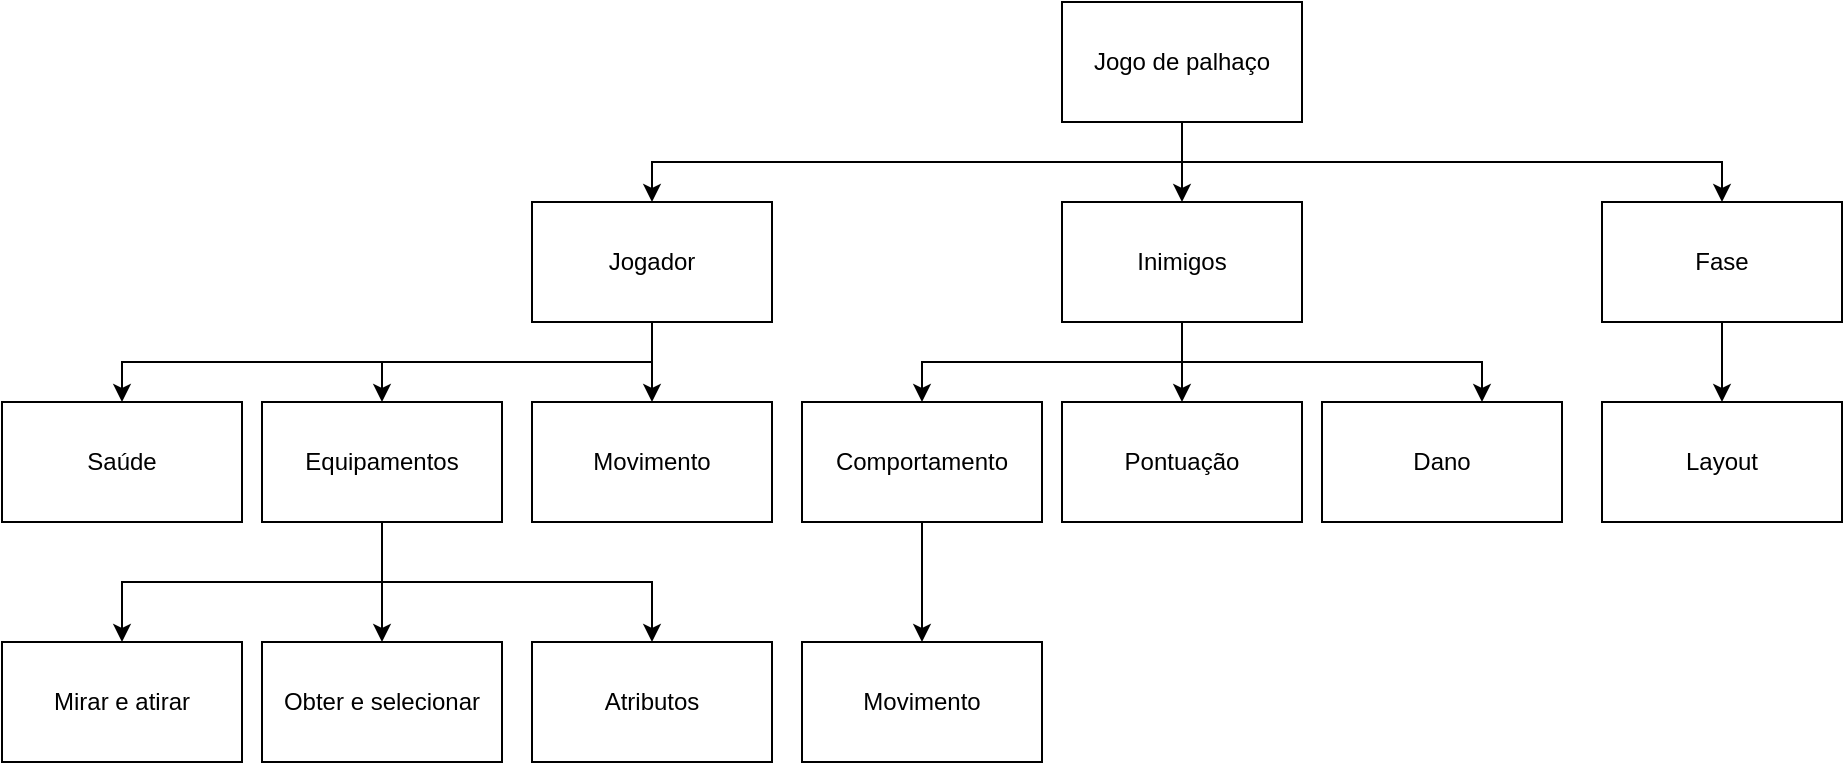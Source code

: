 <mxfile version="17.4.2" type="device"><diagram id="qtu7QssL0RVMN9gNhs2o" name="Página-1"><mxGraphModel dx="1422" dy="857" grid="1" gridSize="10" guides="1" tooltips="1" connect="1" arrows="1" fold="1" page="1" pageScale="1" pageWidth="1169" pageHeight="827" math="0" shadow="0"><root><mxCell id="0"/><mxCell id="1" parent="0"/><mxCell id="7-l_6yI4wpt65syqHb1J-11" style="edgeStyle=orthogonalEdgeStyle;rounded=0;orthogonalLoop=1;jettySize=auto;html=1;" edge="1" parent="1" source="7-l_6yI4wpt65syqHb1J-1" target="7-l_6yI4wpt65syqHb1J-2"><mxGeometry relative="1" as="geometry"><Array as="points"><mxPoint x="760" y="160"/><mxPoint x="495" y="160"/></Array></mxGeometry></mxCell><mxCell id="7-l_6yI4wpt65syqHb1J-13" style="edgeStyle=orthogonalEdgeStyle;rounded=0;orthogonalLoop=1;jettySize=auto;html=1;" edge="1" parent="1" source="7-l_6yI4wpt65syqHb1J-1" target="7-l_6yI4wpt65syqHb1J-12"><mxGeometry relative="1" as="geometry"/></mxCell><mxCell id="7-l_6yI4wpt65syqHb1J-21" style="edgeStyle=orthogonalEdgeStyle;rounded=0;orthogonalLoop=1;jettySize=auto;html=1;" edge="1" parent="1" source="7-l_6yI4wpt65syqHb1J-1" target="7-l_6yI4wpt65syqHb1J-20"><mxGeometry relative="1" as="geometry"><Array as="points"><mxPoint x="760" y="160"/><mxPoint x="1030" y="160"/></Array></mxGeometry></mxCell><mxCell id="7-l_6yI4wpt65syqHb1J-1" value="Jogo de palhaço" style="rounded=0;whiteSpace=wrap;html=1;" vertex="1" parent="1"><mxGeometry x="700" y="80" width="120" height="60" as="geometry"/></mxCell><mxCell id="7-l_6yI4wpt65syqHb1J-9" style="edgeStyle=orthogonalEdgeStyle;rounded=0;orthogonalLoop=1;jettySize=auto;html=1;" edge="1" parent="1" source="7-l_6yI4wpt65syqHb1J-2" target="7-l_6yI4wpt65syqHb1J-3"><mxGeometry relative="1" as="geometry"><Array as="points"><mxPoint x="495" y="260"/><mxPoint x="360" y="260"/></Array></mxGeometry></mxCell><mxCell id="7-l_6yI4wpt65syqHb1J-10" style="edgeStyle=orthogonalEdgeStyle;rounded=0;orthogonalLoop=1;jettySize=auto;html=1;" edge="1" parent="1" source="7-l_6yI4wpt65syqHb1J-2" target="7-l_6yI4wpt65syqHb1J-4"><mxGeometry relative="1" as="geometry"/></mxCell><mxCell id="7-l_6yI4wpt65syqHb1J-30" style="edgeStyle=orthogonalEdgeStyle;rounded=0;orthogonalLoop=1;jettySize=auto;html=1;" edge="1" parent="1" source="7-l_6yI4wpt65syqHb1J-2" target="7-l_6yI4wpt65syqHb1J-29"><mxGeometry relative="1" as="geometry"><Array as="points"><mxPoint x="495" y="260"/><mxPoint x="230" y="260"/></Array></mxGeometry></mxCell><mxCell id="7-l_6yI4wpt65syqHb1J-2" value="Jogador" style="rounded=0;whiteSpace=wrap;html=1;" vertex="1" parent="1"><mxGeometry x="435" y="180" width="120" height="60" as="geometry"/></mxCell><mxCell id="7-l_6yI4wpt65syqHb1J-7" style="edgeStyle=orthogonalEdgeStyle;rounded=0;orthogonalLoop=1;jettySize=auto;html=1;" edge="1" parent="1" target="7-l_6yI4wpt65syqHb1J-5"><mxGeometry relative="1" as="geometry"><mxPoint x="300" y="340" as="sourcePoint"/><Array as="points"><mxPoint x="360" y="340"/><mxPoint x="360" y="370"/><mxPoint x="230" y="370"/></Array></mxGeometry></mxCell><mxCell id="7-l_6yI4wpt65syqHb1J-8" style="edgeStyle=orthogonalEdgeStyle;rounded=0;orthogonalLoop=1;jettySize=auto;html=1;" edge="1" parent="1" target="7-l_6yI4wpt65syqHb1J-6"><mxGeometry relative="1" as="geometry"><mxPoint x="300" y="340" as="sourcePoint"/><Array as="points"><mxPoint x="360" y="340"/></Array></mxGeometry></mxCell><mxCell id="7-l_6yI4wpt65syqHb1J-34" style="edgeStyle=orthogonalEdgeStyle;rounded=0;orthogonalLoop=1;jettySize=auto;html=1;" edge="1" parent="1" source="7-l_6yI4wpt65syqHb1J-3" target="7-l_6yI4wpt65syqHb1J-33"><mxGeometry relative="1" as="geometry"><Array as="points"><mxPoint x="360" y="370"/><mxPoint x="495" y="370"/></Array></mxGeometry></mxCell><mxCell id="7-l_6yI4wpt65syqHb1J-3" value="Equipamentos" style="rounded=0;whiteSpace=wrap;html=1;" vertex="1" parent="1"><mxGeometry x="300" y="280" width="120" height="60" as="geometry"/></mxCell><mxCell id="7-l_6yI4wpt65syqHb1J-4" value="Movimento" style="rounded=0;whiteSpace=wrap;html=1;" vertex="1" parent="1"><mxGeometry x="435" y="280" width="120" height="60" as="geometry"/></mxCell><mxCell id="7-l_6yI4wpt65syqHb1J-5" value="Mirar e atirar" style="rounded=0;whiteSpace=wrap;html=1;" vertex="1" parent="1"><mxGeometry x="170" y="400" width="120" height="60" as="geometry"/></mxCell><mxCell id="7-l_6yI4wpt65syqHb1J-6" value="Obter e selecionar" style="rounded=0;whiteSpace=wrap;html=1;" vertex="1" parent="1"><mxGeometry x="300" y="400" width="120" height="60" as="geometry"/></mxCell><mxCell id="7-l_6yI4wpt65syqHb1J-15" style="edgeStyle=orthogonalEdgeStyle;rounded=0;orthogonalLoop=1;jettySize=auto;html=1;" edge="1" parent="1" source="7-l_6yI4wpt65syqHb1J-12" target="7-l_6yI4wpt65syqHb1J-14"><mxGeometry relative="1" as="geometry"><Array as="points"><mxPoint x="760" y="260"/><mxPoint x="630" y="260"/></Array></mxGeometry></mxCell><mxCell id="7-l_6yI4wpt65syqHb1J-27" style="edgeStyle=orthogonalEdgeStyle;rounded=0;orthogonalLoop=1;jettySize=auto;html=1;" edge="1" parent="1" source="7-l_6yI4wpt65syqHb1J-12" target="7-l_6yI4wpt65syqHb1J-26"><mxGeometry relative="1" as="geometry"/></mxCell><mxCell id="7-l_6yI4wpt65syqHb1J-32" style="edgeStyle=orthogonalEdgeStyle;rounded=0;orthogonalLoop=1;jettySize=auto;html=1;" edge="1" parent="1" source="7-l_6yI4wpt65syqHb1J-12" target="7-l_6yI4wpt65syqHb1J-31"><mxGeometry relative="1" as="geometry"><Array as="points"><mxPoint x="760" y="260"/><mxPoint x="910" y="260"/></Array></mxGeometry></mxCell><mxCell id="7-l_6yI4wpt65syqHb1J-12" value="Inimigos" style="rounded=0;whiteSpace=wrap;html=1;" vertex="1" parent="1"><mxGeometry x="700" y="180" width="120" height="60" as="geometry"/></mxCell><mxCell id="7-l_6yI4wpt65syqHb1J-19" value="" style="edgeStyle=orthogonalEdgeStyle;rounded=0;orthogonalLoop=1;jettySize=auto;html=1;" edge="1" parent="1" source="7-l_6yI4wpt65syqHb1J-14" target="7-l_6yI4wpt65syqHb1J-18"><mxGeometry relative="1" as="geometry"/></mxCell><mxCell id="7-l_6yI4wpt65syqHb1J-14" value="Comportamento" style="rounded=0;whiteSpace=wrap;html=1;" vertex="1" parent="1"><mxGeometry x="570" y="280" width="120" height="60" as="geometry"/></mxCell><mxCell id="7-l_6yI4wpt65syqHb1J-18" value="Movimento" style="rounded=0;whiteSpace=wrap;html=1;" vertex="1" parent="1"><mxGeometry x="570" y="400" width="120" height="60" as="geometry"/></mxCell><mxCell id="7-l_6yI4wpt65syqHb1J-23" style="edgeStyle=orthogonalEdgeStyle;rounded=0;orthogonalLoop=1;jettySize=auto;html=1;" edge="1" parent="1" source="7-l_6yI4wpt65syqHb1J-20" target="7-l_6yI4wpt65syqHb1J-22"><mxGeometry relative="1" as="geometry"/></mxCell><mxCell id="7-l_6yI4wpt65syqHb1J-20" value="Fase" style="rounded=0;whiteSpace=wrap;html=1;" vertex="1" parent="1"><mxGeometry x="970" y="180" width="120" height="60" as="geometry"/></mxCell><mxCell id="7-l_6yI4wpt65syqHb1J-22" value="Layout" style="rounded=0;whiteSpace=wrap;html=1;" vertex="1" parent="1"><mxGeometry x="970" y="280" width="120" height="60" as="geometry"/></mxCell><mxCell id="7-l_6yI4wpt65syqHb1J-26" value="Pontuação" style="rounded=0;whiteSpace=wrap;html=1;" vertex="1" parent="1"><mxGeometry x="700" y="280" width="120" height="60" as="geometry"/></mxCell><mxCell id="7-l_6yI4wpt65syqHb1J-29" value="Saúde" style="rounded=0;whiteSpace=wrap;html=1;" vertex="1" parent="1"><mxGeometry x="170" y="280" width="120" height="60" as="geometry"/></mxCell><mxCell id="7-l_6yI4wpt65syqHb1J-31" value="Dano" style="rounded=0;whiteSpace=wrap;html=1;" vertex="1" parent="1"><mxGeometry x="830" y="280" width="120" height="60" as="geometry"/></mxCell><mxCell id="7-l_6yI4wpt65syqHb1J-33" value="Atributos" style="rounded=0;whiteSpace=wrap;html=1;" vertex="1" parent="1"><mxGeometry x="435" y="400" width="120" height="60" as="geometry"/></mxCell></root></mxGraphModel></diagram></mxfile>